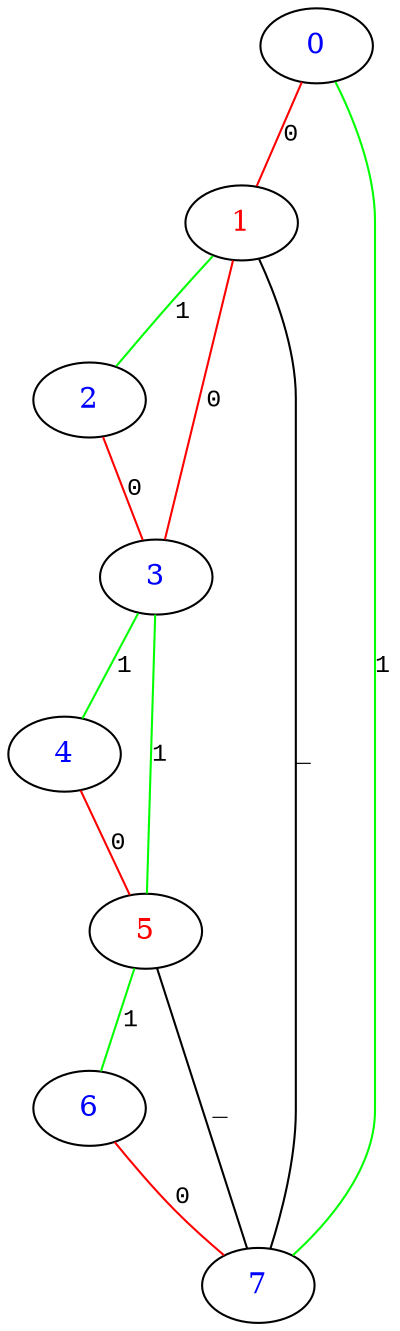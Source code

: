 graph G {
0 [fontcolor="#0000FFFF" label="0" pos="0,0!"];
1 [fontcolor="#FF0000FF" label="1" pos="1,0!"];
2 [fontcolor="#0000FFFF" label="2" pos="2,0!"];
3 [fontcolor="#0000FFFF" label="3" pos="2,-1!"];
4 [fontcolor="#0000FFFF" label="4" pos="2,-2!"];
5 [fontcolor="#FF0000FF" label="5" pos="1,-2!"];
6 [fontcolor="#0000FFFF" label="6" pos="0,-2!"];
7 [fontcolor="#0000FFFF" label="7" pos="0,-1!"];
3 -- 4 [fontname="Courier New" fontsize="12" label="1" color="#00FF00FF"];
0 -- 1 [fontname="Courier New" fontsize="12" label="0" color="#FF0000FF"];
2 -- 3 [fontname="Courier New" fontsize="12" label="0" color="#FF0000FF"];
1 -- 3 [fontname="Courier New" fontsize="12" label="0" color="#FF0000FF"];
5 -- 6 [fontname="Courier New" fontsize="12" label="1" color="#00FF00FF"];
4 -- 5 [fontname="Courier New" fontsize="12" label="0" color="#FF0000FF"];
3 -- 5 [fontname="Courier New" fontsize="12" label="1" color="#00FF00FF"];
6 -- 7 [fontname="Courier New" fontsize="12" label="0" color="#FF0000FF"];
5 -- 7 [fontname="Courier New" fontsize="12" label="_" color="#000000FF"];
1 -- 7 [fontname="Courier New" fontsize="12" label="_" color="#000000FF"];
0 -- 7 [fontname="Courier New" fontsize="12" label="1" color="#00FF00FF"];
1 -- 2 [fontname="Courier New" fontsize="12" label="1" color="#00FF00FF"];
}
